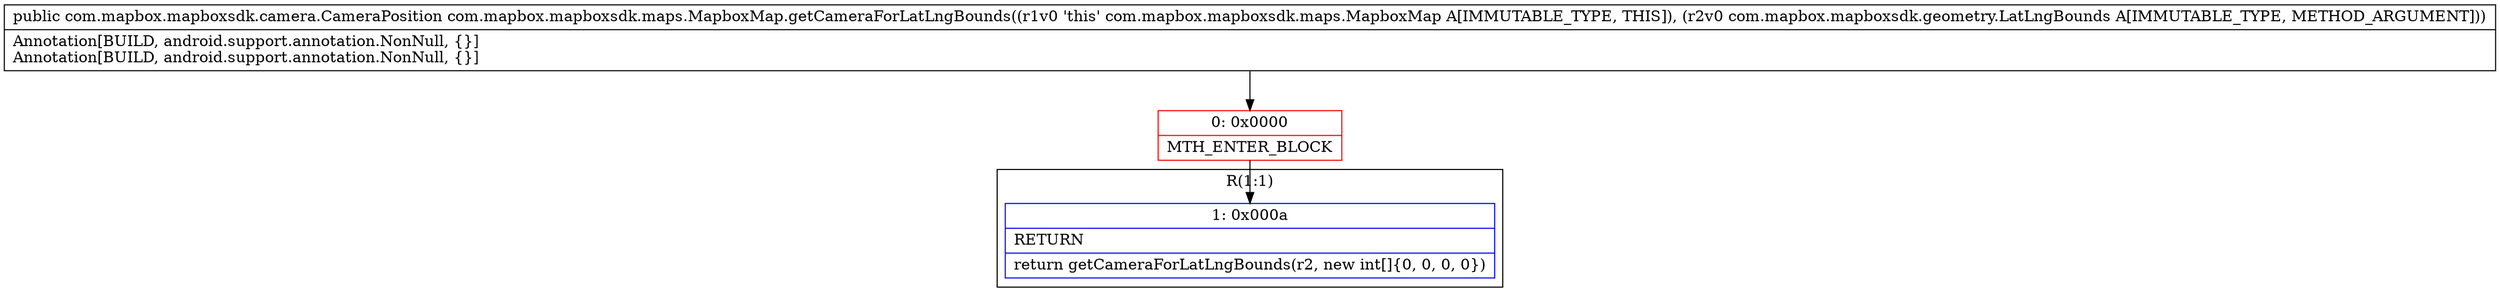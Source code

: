 digraph "CFG forcom.mapbox.mapboxsdk.maps.MapboxMap.getCameraForLatLngBounds(Lcom\/mapbox\/mapboxsdk\/geometry\/LatLngBounds;)Lcom\/mapbox\/mapboxsdk\/camera\/CameraPosition;" {
subgraph cluster_Region_1730809156 {
label = "R(1:1)";
node [shape=record,color=blue];
Node_1 [shape=record,label="{1\:\ 0x000a|RETURN\l|return getCameraForLatLngBounds(r2, new int[]\{0, 0, 0, 0\})\l}"];
}
Node_0 [shape=record,color=red,label="{0\:\ 0x0000|MTH_ENTER_BLOCK\l}"];
MethodNode[shape=record,label="{public com.mapbox.mapboxsdk.camera.CameraPosition com.mapbox.mapboxsdk.maps.MapboxMap.getCameraForLatLngBounds((r1v0 'this' com.mapbox.mapboxsdk.maps.MapboxMap A[IMMUTABLE_TYPE, THIS]), (r2v0 com.mapbox.mapboxsdk.geometry.LatLngBounds A[IMMUTABLE_TYPE, METHOD_ARGUMENT]))  | Annotation[BUILD, android.support.annotation.NonNull, \{\}]\lAnnotation[BUILD, android.support.annotation.NonNull, \{\}]\l}"];
MethodNode -> Node_0;
Node_0 -> Node_1;
}

